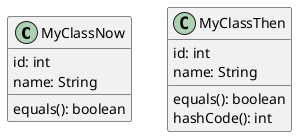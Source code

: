 @startuml
'https://plantuml.com/class-diagram

class MyClassNow {
  id: int
  name: String
  equals(): boolean
}

class MyClassThen {
  id: int
  name: String
  equals(): boolean
  hashCode(): int
}
@enduml